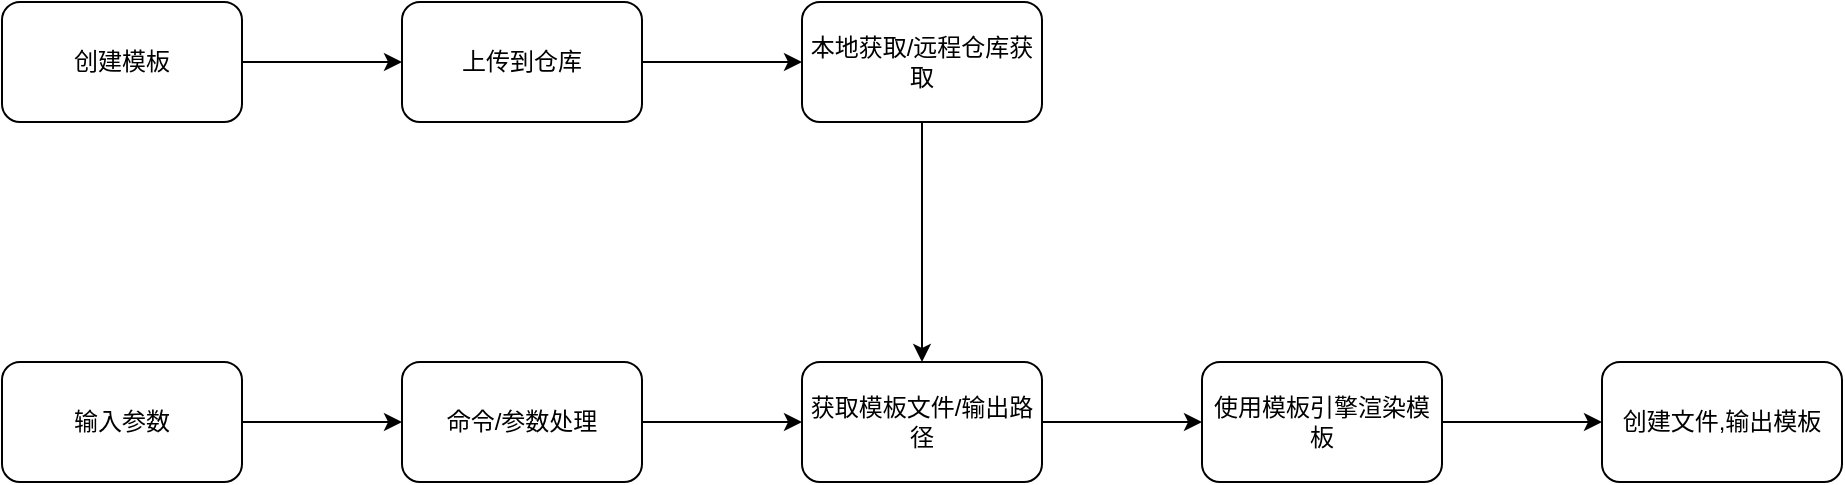<mxfile version="14.6.13" type="device"><diagram id="kBaCHC8mXz11Iv3SHFBg" name="第 1 页"><mxGraphModel dx="1088" dy="880" grid="1" gridSize="10" guides="1" tooltips="1" connect="1" arrows="1" fold="1" page="1" pageScale="1" pageWidth="827" pageHeight="1169" math="0" shadow="0"><root><mxCell id="0"/><mxCell id="1" parent="0"/><mxCell id="Q3_FpFGK7UbuWF_srMg1-3" value="" style="edgeStyle=orthogonalEdgeStyle;rounded=0;orthogonalLoop=1;jettySize=auto;html=1;" edge="1" parent="1" source="Q3_FpFGK7UbuWF_srMg1-1" target="Q3_FpFGK7UbuWF_srMg1-2"><mxGeometry relative="1" as="geometry"/></mxCell><mxCell id="Q3_FpFGK7UbuWF_srMg1-1" value="输入参数" style="rounded=1;whiteSpace=wrap;html=1;" vertex="1" parent="1"><mxGeometry x="300" y="250" width="120" height="60" as="geometry"/></mxCell><mxCell id="Q3_FpFGK7UbuWF_srMg1-5" value="" style="edgeStyle=orthogonalEdgeStyle;rounded=0;orthogonalLoop=1;jettySize=auto;html=1;" edge="1" parent="1" source="Q3_FpFGK7UbuWF_srMg1-2" target="Q3_FpFGK7UbuWF_srMg1-4"><mxGeometry relative="1" as="geometry"/></mxCell><mxCell id="Q3_FpFGK7UbuWF_srMg1-2" value="命令/参数处理" style="whiteSpace=wrap;html=1;rounded=1;" vertex="1" parent="1"><mxGeometry x="500" y="250" width="120" height="60" as="geometry"/></mxCell><mxCell id="Q3_FpFGK7UbuWF_srMg1-7" value="" style="edgeStyle=orthogonalEdgeStyle;rounded=0;orthogonalLoop=1;jettySize=auto;html=1;" edge="1" parent="1" source="Q3_FpFGK7UbuWF_srMg1-4" target="Q3_FpFGK7UbuWF_srMg1-6"><mxGeometry relative="1" as="geometry"/></mxCell><mxCell id="Q3_FpFGK7UbuWF_srMg1-4" value="获取模板文件/输出路径" style="whiteSpace=wrap;html=1;rounded=1;" vertex="1" parent="1"><mxGeometry x="700" y="250" width="120" height="60" as="geometry"/></mxCell><mxCell id="Q3_FpFGK7UbuWF_srMg1-9" value="" style="edgeStyle=orthogonalEdgeStyle;rounded=0;orthogonalLoop=1;jettySize=auto;html=1;" edge="1" parent="1" source="Q3_FpFGK7UbuWF_srMg1-6" target="Q3_FpFGK7UbuWF_srMg1-8"><mxGeometry relative="1" as="geometry"/></mxCell><mxCell id="Q3_FpFGK7UbuWF_srMg1-6" value="使用模板引擎渲染模板" style="whiteSpace=wrap;html=1;rounded=1;" vertex="1" parent="1"><mxGeometry x="900" y="250" width="120" height="60" as="geometry"/></mxCell><mxCell id="Q3_FpFGK7UbuWF_srMg1-8" value="创建文件,输出模板" style="whiteSpace=wrap;html=1;rounded=1;" vertex="1" parent="1"><mxGeometry x="1100" y="250" width="120" height="60" as="geometry"/></mxCell><mxCell id="Q3_FpFGK7UbuWF_srMg1-12" value="" style="edgeStyle=orthogonalEdgeStyle;rounded=0;orthogonalLoop=1;jettySize=auto;html=1;" edge="1" parent="1" source="Q3_FpFGK7UbuWF_srMg1-10" target="Q3_FpFGK7UbuWF_srMg1-11"><mxGeometry relative="1" as="geometry"/></mxCell><mxCell id="Q3_FpFGK7UbuWF_srMg1-10" value="创建模板" style="rounded=1;whiteSpace=wrap;html=1;" vertex="1" parent="1"><mxGeometry x="300" y="70" width="120" height="60" as="geometry"/></mxCell><mxCell id="Q3_FpFGK7UbuWF_srMg1-14" value="" style="edgeStyle=orthogonalEdgeStyle;rounded=0;orthogonalLoop=1;jettySize=auto;html=1;" edge="1" parent="1" source="Q3_FpFGK7UbuWF_srMg1-11" target="Q3_FpFGK7UbuWF_srMg1-13"><mxGeometry relative="1" as="geometry"/></mxCell><mxCell id="Q3_FpFGK7UbuWF_srMg1-11" value="上传到仓库" style="whiteSpace=wrap;html=1;rounded=1;" vertex="1" parent="1"><mxGeometry x="500" y="70" width="120" height="60" as="geometry"/></mxCell><mxCell id="Q3_FpFGK7UbuWF_srMg1-15" style="edgeStyle=orthogonalEdgeStyle;rounded=0;orthogonalLoop=1;jettySize=auto;html=1;" edge="1" parent="1" source="Q3_FpFGK7UbuWF_srMg1-13" target="Q3_FpFGK7UbuWF_srMg1-4"><mxGeometry relative="1" as="geometry"/></mxCell><mxCell id="Q3_FpFGK7UbuWF_srMg1-13" value="本地获取/远程仓库获取" style="whiteSpace=wrap;html=1;rounded=1;" vertex="1" parent="1"><mxGeometry x="700" y="70" width="120" height="60" as="geometry"/></mxCell></root></mxGraphModel></diagram></mxfile>